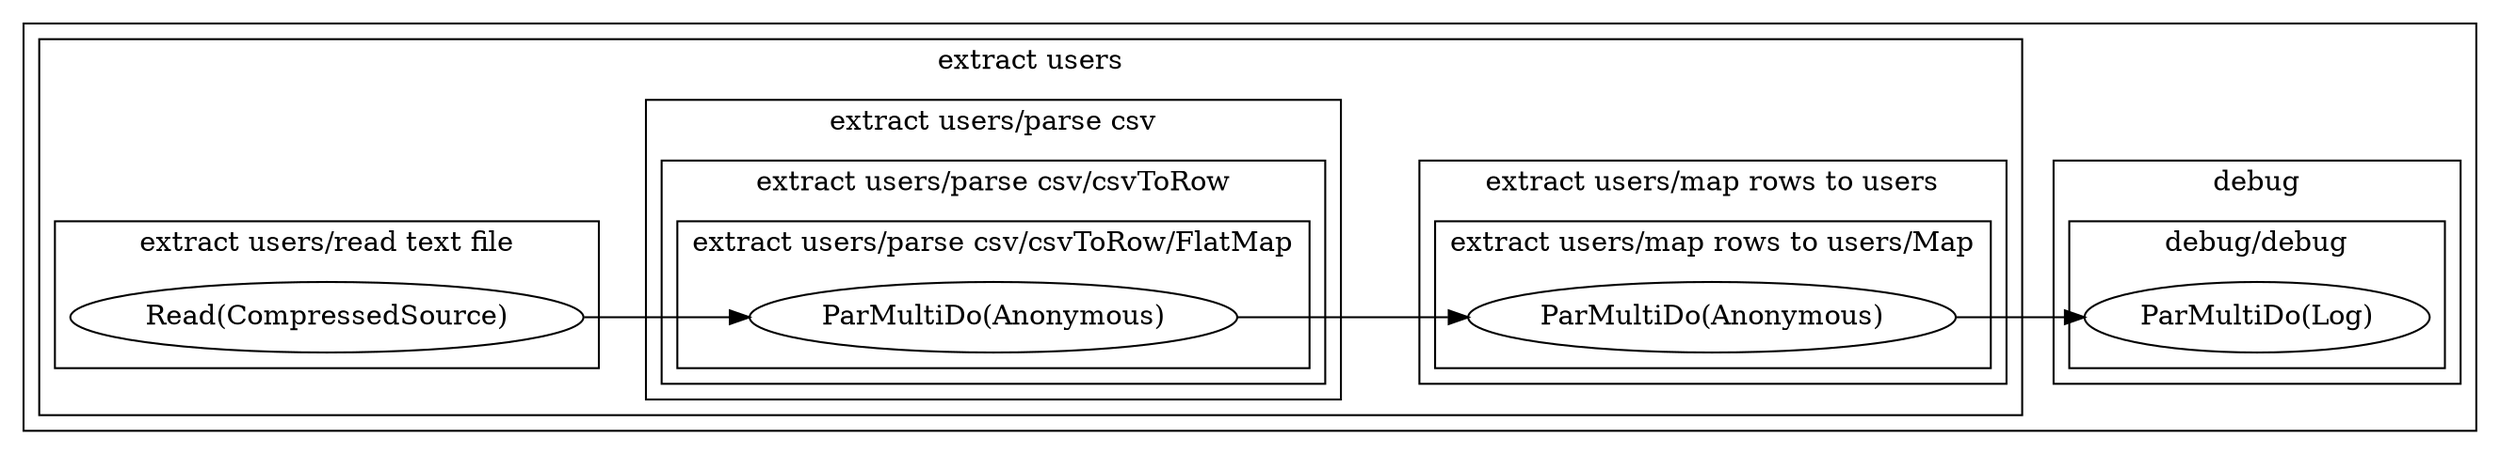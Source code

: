 digraph {
    rankdir=LR
    subgraph cluster_0 {
        label = ""
        subgraph cluster_1 {
            label = "extract users"
            subgraph cluster_2 {
                label = "extract users/read text file"
                3 [label="Read(CompressedSource)"]
            }
            subgraph cluster_4 {
                label = "extract users/parse csv"
                subgraph cluster_5 {
                    label = "extract users/parse csv/csvToRow"
                    subgraph cluster_6 {
                        label = "extract users/parse csv/csvToRow/FlatMap"
                        7 [label="ParMultiDo(Anonymous)"]
                        3 -> 7 [style=solid label=""]
                    }
                }
            }
            subgraph cluster_8 {
                label = "extract users/map rows to users"
                subgraph cluster_9 {
                    label = "extract users/map rows to users/Map"
                    10 [label="ParMultiDo(Anonymous)"]
                    7 -> 10 [style=solid label=""]
                }
            }
        }
        subgraph cluster_11 {
            label = "debug"
            subgraph cluster_12 {
                label = "debug/debug"
                13 [label="ParMultiDo(Log)"]
                10 -> 13 [style=solid label=""]
            }
        }
    }
}
